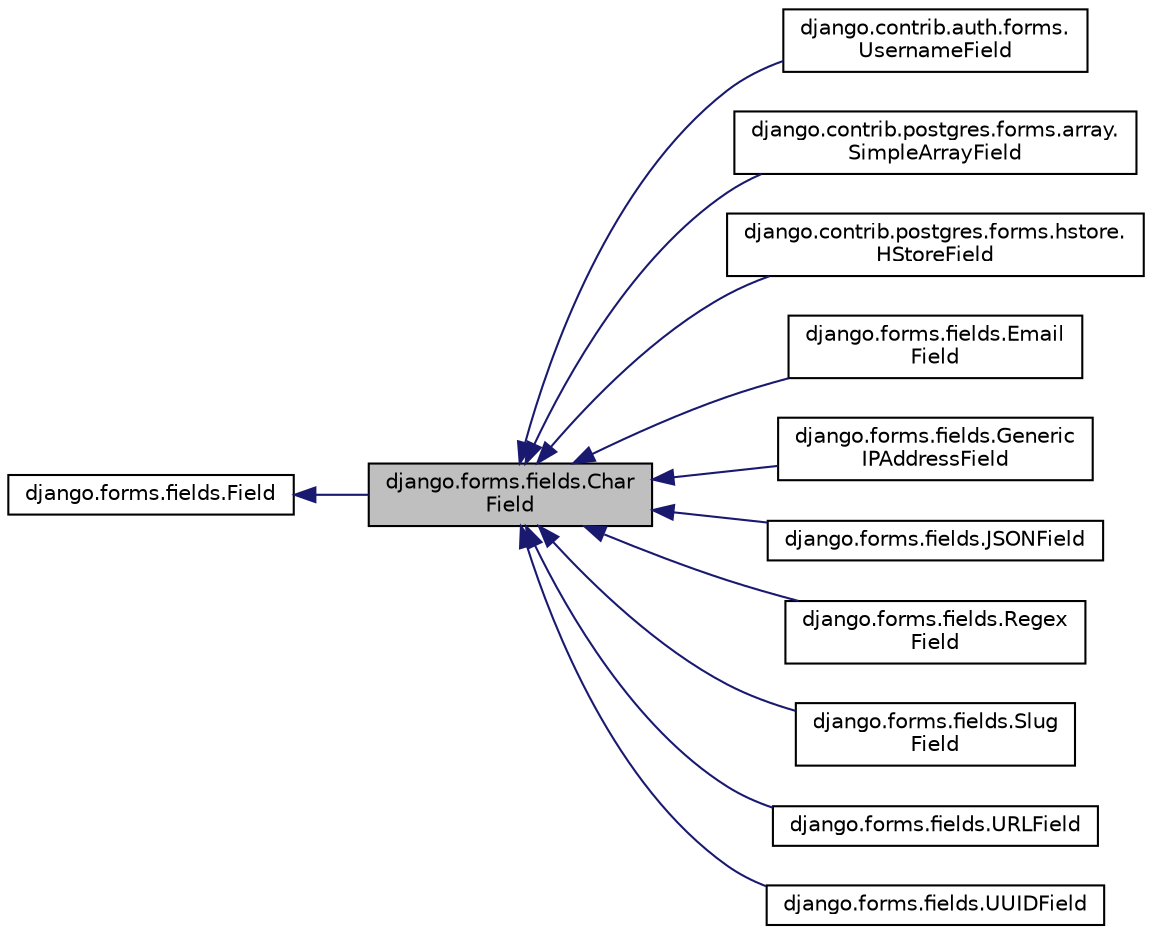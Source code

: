 digraph "django.forms.fields.CharField"
{
 // LATEX_PDF_SIZE
  edge [fontname="Helvetica",fontsize="10",labelfontname="Helvetica",labelfontsize="10"];
  node [fontname="Helvetica",fontsize="10",shape=record];
  rankdir="LR";
  Node1 [label="django.forms.fields.Char\lField",height=0.2,width=0.4,color="black", fillcolor="grey75", style="filled", fontcolor="black",tooltip=" "];
  Node2 -> Node1 [dir="back",color="midnightblue",fontsize="10",style="solid",fontname="Helvetica"];
  Node2 [label="django.forms.fields.Field",height=0.2,width=0.4,color="black", fillcolor="white", style="filled",URL="$classdjango_1_1forms_1_1fields_1_1_field.html",tooltip=" "];
  Node1 -> Node3 [dir="back",color="midnightblue",fontsize="10",style="solid",fontname="Helvetica"];
  Node3 [label="django.contrib.auth.forms.\lUsernameField",height=0.2,width=0.4,color="black", fillcolor="white", style="filled",URL="$classdjango_1_1contrib_1_1auth_1_1forms_1_1_username_field.html",tooltip=" "];
  Node1 -> Node4 [dir="back",color="midnightblue",fontsize="10",style="solid",fontname="Helvetica"];
  Node4 [label="django.contrib.postgres.forms.array.\lSimpleArrayField",height=0.2,width=0.4,color="black", fillcolor="white", style="filled",URL="$classdjango_1_1contrib_1_1postgres_1_1forms_1_1array_1_1_simple_array_field.html",tooltip=" "];
  Node1 -> Node5 [dir="back",color="midnightblue",fontsize="10",style="solid",fontname="Helvetica"];
  Node5 [label="django.contrib.postgres.forms.hstore.\lHStoreField",height=0.2,width=0.4,color="black", fillcolor="white", style="filled",URL="$classdjango_1_1contrib_1_1postgres_1_1forms_1_1hstore_1_1_h_store_field.html",tooltip=" "];
  Node1 -> Node6 [dir="back",color="midnightblue",fontsize="10",style="solid",fontname="Helvetica"];
  Node6 [label="django.forms.fields.Email\lField",height=0.2,width=0.4,color="black", fillcolor="white", style="filled",URL="$classdjango_1_1forms_1_1fields_1_1_email_field.html",tooltip=" "];
  Node1 -> Node7 [dir="back",color="midnightblue",fontsize="10",style="solid",fontname="Helvetica"];
  Node7 [label="django.forms.fields.Generic\lIPAddressField",height=0.2,width=0.4,color="black", fillcolor="white", style="filled",URL="$classdjango_1_1forms_1_1fields_1_1_generic_i_p_address_field.html",tooltip=" "];
  Node1 -> Node8 [dir="back",color="midnightblue",fontsize="10",style="solid",fontname="Helvetica"];
  Node8 [label="django.forms.fields.JSONField",height=0.2,width=0.4,color="black", fillcolor="white", style="filled",URL="$classdjango_1_1forms_1_1fields_1_1_j_s_o_n_field.html",tooltip=" "];
  Node1 -> Node9 [dir="back",color="midnightblue",fontsize="10",style="solid",fontname="Helvetica"];
  Node9 [label="django.forms.fields.Regex\lField",height=0.2,width=0.4,color="black", fillcolor="white", style="filled",URL="$classdjango_1_1forms_1_1fields_1_1_regex_field.html",tooltip=" "];
  Node1 -> Node10 [dir="back",color="midnightblue",fontsize="10",style="solid",fontname="Helvetica"];
  Node10 [label="django.forms.fields.Slug\lField",height=0.2,width=0.4,color="black", fillcolor="white", style="filled",URL="$classdjango_1_1forms_1_1fields_1_1_slug_field.html",tooltip=" "];
  Node1 -> Node11 [dir="back",color="midnightblue",fontsize="10",style="solid",fontname="Helvetica"];
  Node11 [label="django.forms.fields.URLField",height=0.2,width=0.4,color="black", fillcolor="white", style="filled",URL="$classdjango_1_1forms_1_1fields_1_1_u_r_l_field.html",tooltip=" "];
  Node1 -> Node12 [dir="back",color="midnightblue",fontsize="10",style="solid",fontname="Helvetica"];
  Node12 [label="django.forms.fields.UUIDField",height=0.2,width=0.4,color="black", fillcolor="white", style="filled",URL="$classdjango_1_1forms_1_1fields_1_1_u_u_i_d_field.html",tooltip=" "];
}
